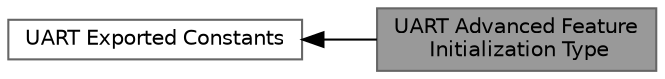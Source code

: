 digraph "UART Advanced Feature Initialization Type"
{
 // LATEX_PDF_SIZE
  bgcolor="transparent";
  edge [fontname=Helvetica,fontsize=10,labelfontname=Helvetica,labelfontsize=10];
  node [fontname=Helvetica,fontsize=10,shape=box,height=0.2,width=0.4];
  rankdir=LR;
  Node1 [label="UART Advanced Feature\l Initialization Type",height=0.2,width=0.4,color="gray40", fillcolor="grey60", style="filled", fontcolor="black",tooltip=" "];
  Node2 [label="UART Exported Constants",height=0.2,width=0.4,color="grey40", fillcolor="white", style="filled",URL="$group___u_a_r_t___exported___constants.html",tooltip=" "];
  Node2->Node1 [shape=plaintext, dir="back", style="solid"];
}
